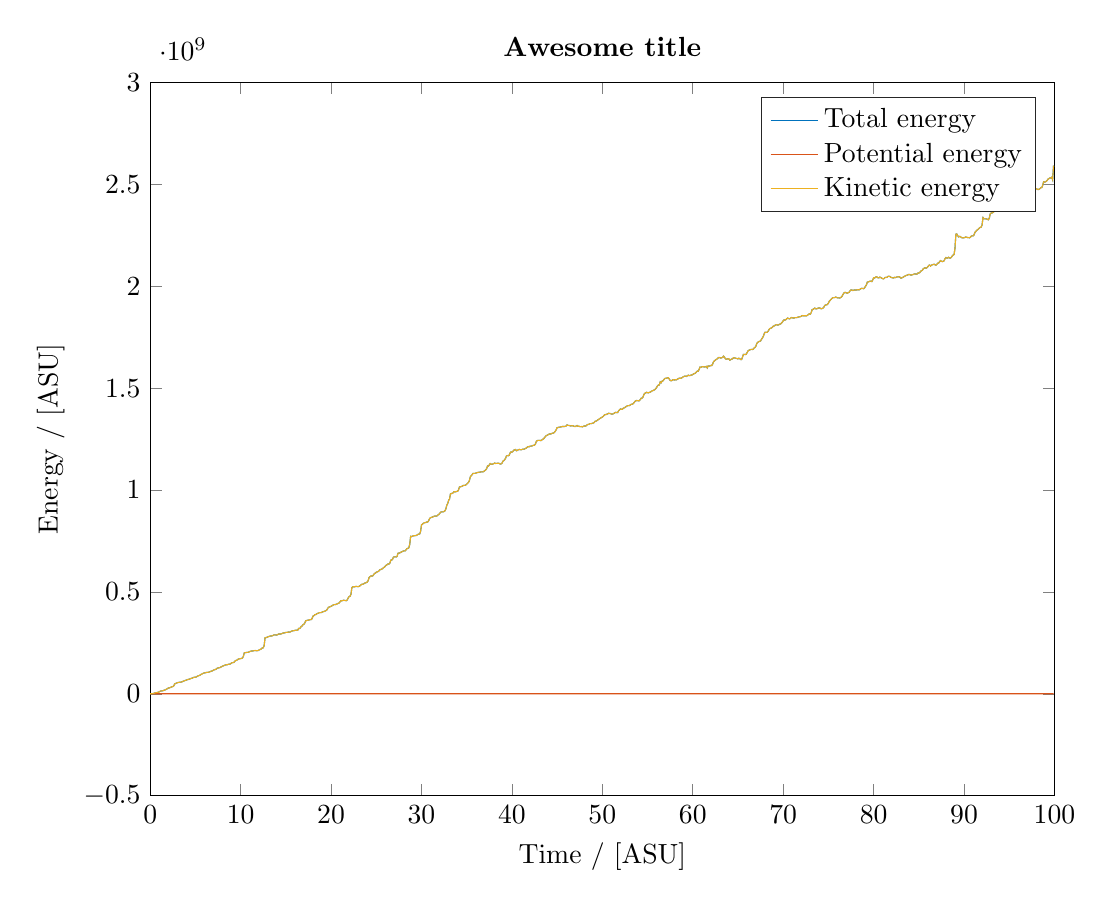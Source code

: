 % This file was created by matlab2tikz.
%
%The latest updates can be retrieved from
%  http://www.mathworks.com/matlabcentral/fileexchange/22022-matlab2tikz-matlab2tikz
%where you can also make suggestions and rate matlab2tikz.
%
\definecolor{mycolor1}{rgb}{0.0,0.447,0.741}%
\definecolor{mycolor2}{rgb}{0.85,0.325,0.098}%
\definecolor{mycolor3}{rgb}{0.929,0.694,0.125}%
%
\begin{tikzpicture}

\begin{axis}[%
width=4.521in,
height=3.566in,
at={(0.758in,0.481in)},
scale only axis,
xmin=0,
xmax=100,
xlabel={Time / [ASU]},
ymin=-500000000,
ymax=3000000000,
ylabel={Energy / [ASU]},
axis background/.style={fill=white},
title style={font=\bfseries},
title={Awesome title},
legend style={legend cell align=left,align=left,draw=white!15!black}
]
\addplot [color=mycolor1,solid]
  table[row sep=crcr]{%
0	-857.028\\
0.1	24095.595\\
0.2	368482.819\\
0.3	1345138.075\\
0.4	2290709.743\\
0.5	4028094.697\\
0.6	5098138.107\\
0.7	5828281.208\\
0.8	6567207.687\\
0.9	7858390.809\\
1	9842270.926\\
1.1	12588912.079\\
1.2	13906521.281\\
1.3	14363649.642\\
1.4	15127580.111\\
1.5	16948566.458\\
1.6	17909643.987\\
1.7	20367468.114\\
1.8	22869417.534\\
1.9	25193878.986\\
2	28342826.453\\
2.1	28839450.394\\
2.2	30331130.325\\
2.3	32527871.729\\
2.4	34634700.035\\
2.5	35313003.667\\
2.6	38613194.399\\
2.7	48638010.549\\
2.8	50151638.155\\
2.9	52594947.347\\
3	54230397.151\\
3.1	55551364.039\\
3.2	56353883.51\\
3.3	56770473.197\\
3.4	57220501.723\\
3.5	58584395.364\\
3.6	60569094.759\\
3.7	62692067.526\\
3.8	64324208.089\\
3.9	65762722.53\\
4	67438763.694\\
4.1	69552209.753\\
4.2	70430322.409\\
4.3	71847176.29\\
4.4	73325428.205\\
4.5	75173440.891\\
4.6	76403186.433\\
4.7	78042735.944\\
4.8	80436309.977\\
4.9	81020332.279\\
5	81313509.782\\
5.1	82973294.789\\
5.2	85802275.011\\
5.3	88124809.101\\
5.4	89401665.464\\
5.5	91378296.636\\
5.6	94524164.107\\
5.7	96460820.784\\
5.8	99448900.637\\
5.9	101522748.399\\
6	102529727.869\\
6.1	103489313.321\\
6.2	104609660.097\\
6.3	105365082.445\\
6.4	105532086.523\\
6.5	106508943.873\\
6.6	108344488.38\\
6.7	110121709.841\\
6.8	111763183.377\\
6.9	113233765.036\\
7	116169073.105\\
7.1	118104490.639\\
7.2	119355631.623\\
7.3	121436893.146\\
7.4	125414597.419\\
7.5	126664833.78\\
7.6	127860903.36\\
7.7	128494359.192\\
7.8	131509667.07\\
7.9	132868415.092\\
8	135953076.513\\
8.1	137422666.276\\
8.2	139361879.153\\
8.3	141303725.826\\
8.4	142346542.104\\
8.5	142517633.704\\
8.6	144270108.287\\
8.7	145170602.052\\
8.8	145451627.126\\
8.9	147643891.664\\
9	151447749.279\\
9.1	152875540.147\\
9.2	153359136.418\\
9.3	156236432.068\\
9.4	162088141.352\\
9.5	163921802.143\\
9.6	165654966.041\\
9.7	169058975.3\\
9.8	171540103.787\\
9.9	172046015.051\\
10	172736806.825\\
10.1	173685307.564\\
10.2	175732714.434\\
10.3	183295170.197\\
10.4	200797840.364\\
10.5	201756614.886\\
10.6	202525726.569\\
10.7	203422576.566\\
10.8	203624812.417\\
10.9	205182760.122\\
11	207087252.936\\
11.1	208871185.231\\
11.2	210006366.146\\
11.3	210255337.317\\
11.4	210892225.799\\
11.5	211806782.27\\
11.6	212371310.833\\
11.7	211843505.381\\
11.8	211416643.409\\
11.9	212026648.166\\
12	214093501.26\\
12.1	216844292.764\\
12.2	217815810.938\\
12.3	221439033.829\\
12.4	225262649.954\\
12.5	225909529.348\\
12.6	236861155.367\\
12.7	275089737.413\\
12.8	275934219.246\\
12.9	277004785.041\\
13	279092318.458\\
13.1	280791193.737\\
13.2	282402272.267\\
13.3	283471815.503\\
13.4	283847235.498\\
13.5	284676749.721\\
13.6	286699415.388\\
13.7	289321199.124\\
13.8	289394353.163\\
13.9	288548264.483\\
14	288333036.015\\
14.1	290495916.64\\
14.2	293607656.521\\
14.3	293674332.207\\
14.4	293411859.06\\
14.5	294030063.274\\
14.6	295972105.034\\
14.7	298374422.487\\
14.8	298514850.406\\
14.9	299809775.519\\
15	301295545.583\\
15.1	301679837.542\\
15.2	301860737.501\\
15.3	303144766.529\\
15.4	302825554.936\\
15.5	304036624.454\\
15.6	306718791.174\\
15.7	308355795.356\\
15.8	309576938.341\\
15.9	310345230.232\\
16	311016053.138\\
16.1	312132047.851\\
16.2	312627741.037\\
16.3	311755558.013\\
16.4	320523105.808\\
16.5	320510118.379\\
16.6	323311961.732\\
16.7	330599491.707\\
16.8	332636466.876\\
16.9	339348531.985\\
17	341513488.847\\
17.1	348059683.421\\
17.2	358403752.442\\
17.3	359870723.212\\
17.4	360714889.107\\
17.5	361480827.997\\
17.6	363364939.707\\
17.7	363760352.832\\
17.8	364060902.658\\
17.9	369031431.985\\
18	381228445.351\\
18.1	383351806.615\\
18.2	388212224.37\\
18.3	388988339.403\\
18.4	391771464.538\\
18.5	394362065.189\\
18.6	395646513.83\\
18.7	397945075.072\\
18.8	398553259.531\\
18.9	398321093.928\\
19	400935192.12\\
19.1	402946871.205\\
19.2	403766205.132\\
19.3	405453707.441\\
19.4	407301724.885\\
19.5	409720817.222\\
19.6	416568717.528\\
19.7	424105779.743\\
19.8	425676240.953\\
19.9	427654736.783\\
20	429356679.885\\
20.1	431715546.836\\
20.2	434805900.016\\
20.3	437406645.877\\
20.4	437919276.065\\
20.5	438375024.856\\
20.6	438841242.669\\
20.7	442556269.413\\
20.8	443977557.285\\
20.9	446017862.133\\
21	451845473.276\\
21.1	456739353.056\\
21.2	456658388.808\\
21.3	457840365.366\\
21.4	459058450.613\\
21.5	458423564.033\\
21.6	457393070.585\\
21.7	456942850.722\\
21.8	461463687.018\\
21.9	471061340.737\\
22	477202160.446\\
22.1	478705123.467\\
22.2	488435615.822\\
22.3	521134981.07\\
22.4	525049019.831\\
22.5	525474981.692\\
22.6	525181723.696\\
22.7	526417843.803\\
22.8	527317635.269\\
22.9	525803314.78\\
23	525764500.871\\
23.1	527336477.766\\
23.2	529916180.01\\
23.3	534508518.127\\
23.4	537383594.865\\
23.5	537774918.834\\
23.6	539073024.556\\
23.7	542718243.465\\
23.8	544188970.767\\
23.9	545942054.753\\
24	548359291.418\\
24.1	554984302.575\\
24.2	570380538.207\\
24.3	574466807.614\\
24.4	577988845.924\\
24.5	578011702.542\\
24.6	578411579.288\\
24.7	584428220.55\\
24.8	590404924.963\\
24.9	592073848.182\\
25	596574298.535\\
25.1	598317854.493\\
25.2	599923718.977\\
25.3	602991148.201\\
25.4	609029281.949\\
25.5	610031740.62\\
25.6	611783496.941\\
25.7	614356030.794\\
25.8	619762472.5\\
25.9	621313001.138\\
26	626824961.062\\
26.1	631028428.175\\
26.2	632975536.466\\
26.3	637317503.427\\
26.4	636857881.196\\
26.5	640885312.772\\
26.6	655547155.768\\
26.7	656108625.583\\
26.8	660550256.619\\
26.9	670945302.995\\
27	672082068.747\\
27.1	672337396.229\\
27.2	671588972.339\\
27.3	674636400.814\\
27.4	689615127.006\\
27.5	690628514.671\\
27.6	691288078.005\\
27.7	694490135.219\\
27.8	696457350.584\\
27.9	698949610.325\\
28	701081983.089\\
28.1	701110476.721\\
28.2	701327930.533\\
28.3	706913668.055\\
28.4	712393100.571\\
28.5	713844809.682\\
28.6	716711771.837\\
28.7	733503045.282\\
28.8	772833419.303\\
28.9	771801807.24\\
29	773249530.551\\
29.1	775772936.994\\
29.2	775875972.067\\
29.3	776131906.682\\
29.4	776892489.825\\
29.5	778718693.825\\
29.6	782384381.419\\
29.7	783736132.082\\
29.8	784526552.968\\
29.9	797055720.987\\
30	828863502.765\\
30.1	832206763.158\\
30.2	836010140.576\\
30.3	839251587.773\\
30.4	840305339.174\\
30.5	840682339.223\\
30.6	843107040.335\\
30.7	843385574.657\\
30.8	850170535.981\\
30.9	860510453.428\\
31	864409603.942\\
31.1	865876117.845\\
31.2	867386709.615\\
31.3	869203327.748\\
31.4	871660151.973\\
31.5	872530483.714\\
31.6	871793126.049\\
31.7	872529825.107\\
31.8	877423351.038\\
31.9	879501291.497\\
32	884453700.066\\
32.1	890333747.434\\
32.2	892744598.295\\
32.3	892568006.156\\
32.4	892965184.527\\
32.5	895343971.865\\
32.6	897992503.328\\
32.7	908114588.179\\
32.8	925772853.223\\
32.9	933854707.696\\
33	949296104.036\\
33.1	955990115.292\\
33.2	980614635.996\\
33.3	982956699.6\\
33.4	983319565.263\\
33.5	986299351.815\\
33.6	992092337.619\\
33.7	991302294.249\\
33.8	991762740.753\\
33.9	993054676.699\\
34	993696786.411\\
34.1	1001540458.556\\
34.2	1015023931.49\\
34.3	1015780728.151\\
34.4	1016751732.99\\
34.5	1019171647.459\\
34.6	1022140667.518\\
34.7	1022564790.136\\
34.8	1023121233.616\\
34.9	1024806163.233\\
35	1028785406.086\\
35.1	1032874669.395\\
35.2	1037902989.375\\
35.3	1046999064.637\\
35.4	1064123329.807\\
35.5	1071087316.509\\
35.6	1075257695.3\\
35.7	1081634225.856\\
35.8	1081537325.437\\
35.9	1081490625.206\\
36	1082733629.266\\
36.1	1085170346.965\\
36.2	1085906372.681\\
36.3	1086549615.861\\
36.4	1088138541.447\\
36.5	1088233421.299\\
36.6	1088943423.403\\
36.7	1089245190.323\\
36.8	1089039622.914\\
36.9	1091880696.737\\
37	1095410000.53\\
37.1	1098402579.748\\
37.2	1104354511.817\\
37.3	1117948195.279\\
37.4	1116979530.316\\
37.5	1123491614.956\\
37.6	1129826667.457\\
37.7	1127242691.253\\
37.8	1126277576.082\\
37.9	1127917017.317\\
38	1129778620.183\\
38.1	1132234809.523\\
38.2	1130428043.907\\
38.3	1130496227.382\\
38.4	1131174434.012\\
38.5	1131264677.596\\
38.6	1130486941.495\\
38.7	1127698748.632\\
38.8	1128346731.946\\
38.9	1131207661.584\\
39	1141213078.985\\
39.1	1144948798.707\\
39.2	1148742653.11\\
39.3	1156374927.769\\
39.4	1167012101.976\\
39.5	1169185376.652\\
39.6	1168393917.066\\
39.7	1171038776.861\\
39.8	1181978944.466\\
39.9	1186827991.039\\
40	1185727429.707\\
40.1	1189182735.007\\
40.2	1195278690.298\\
40.3	1196886524.425\\
40.4	1198648024.67\\
40.5	1192796864.775\\
40.6	1194533946.922\\
40.7	1197305763.411\\
40.8	1199186418.477\\
40.9	1198366068.734\\
41	1197631024.409\\
41.1	1198619882.67\\
41.2	1200638965.491\\
41.3	1200729070.059\\
41.4	1201487189.67\\
41.5	1203977473.947\\
41.6	1206406568.102\\
41.7	1210202362.248\\
41.8	1213299184.67\\
41.9	1212344590.212\\
42	1215113236.231\\
42.1	1215191825.408\\
42.2	1216120725.395\\
42.3	1218305612.372\\
42.4	1219545917.352\\
42.5	1219974041.12\\
42.6	1225819202.712\\
42.7	1238988956.551\\
42.8	1241912797.819\\
42.9	1244002905.19\\
43	1243897355.9\\
43.1	1243362306.228\\
43.2	1242351055.361\\
43.3	1244611985.344\\
43.4	1248910405.671\\
43.5	1251826949.749\\
43.6	1256472603.502\\
43.7	1262531021.57\\
43.8	1266729073.678\\
43.9	1269107209.485\\
44	1271268898.143\\
44.1	1274033405.375\\
44.2	1275725984.4\\
44.3	1274935965.373\\
44.4	1277750788.75\\
44.5	1279049902.824\\
44.6	1279731645.903\\
44.7	1282409681.661\\
44.8	1288971626.207\\
44.9	1296112957.633\\
45	1306311802.264\\
45.1	1306897043.952\\
45.2	1308305152.58\\
45.3	1308825768.588\\
45.4	1309664897.378\\
45.5	1310650990.221\\
45.6	1312144672.609\\
45.7	1311907227.352\\
45.8	1311878248.857\\
45.9	1312294749.738\\
46	1314506323.615\\
46.1	1319556658.128\\
46.2	1316967424.727\\
46.3	1316987108.897\\
46.4	1315940881.725\\
46.5	1314444362.637\\
46.6	1315499997.726\\
46.7	1315409004.103\\
46.8	1314508259.622\\
46.9	1312090102.592\\
47	1311962730.633\\
47.1	1313805624.704\\
47.2	1316683052.76\\
47.3	1312551715.471\\
47.4	1313508016.364\\
47.5	1311186891.996\\
47.6	1311092266.006\\
47.7	1311549870.543\\
47.8	1310248024.024\\
47.9	1312142260.973\\
48	1314713527.705\\
48.1	1313999488.572\\
48.2	1314652622.692\\
48.3	1319787940.61\\
48.4	1321506241.164\\
48.5	1322547862.301\\
48.6	1325398673.28\\
48.7	1325871192.129\\
48.8	1326012716.147\\
48.9	1327923115.218\\
49	1328454457.0\\
49.1	1331951614.497\\
49.2	1337515103.172\\
49.3	1337928896.512\\
49.4	1340476160.597\\
49.5	1344285019.811\\
49.6	1346677004.036\\
49.7	1350677681.963\\
49.8	1352534760.33\\
49.9	1355737396.091\\
50	1358506912.345\\
50.1	1361089515.523\\
50.2	1367286016.499\\
50.3	1370310724.529\\
50.4	1370444119.921\\
50.5	1372131811.698\\
50.6	1374299860.658\\
50.7	1376566877.053\\
50.8	1376057202.834\\
50.9	1374983351.699\\
51	1372916186.044\\
51.1	1372282905.252\\
51.2	1373979585.259\\
51.3	1376785609.113\\
51.4	1380074831.484\\
51.5	1381372875.117\\
51.6	1379776062.255\\
51.7	1380415047.614\\
51.8	1388955414.598\\
51.9	1393510674.645\\
52	1397852387.504\\
52.1	1396184032.184\\
52.2	1396140507.8\\
52.3	1400861719.196\\
52.4	1402922048.397\\
52.5	1405428127.391\\
52.6	1408371775.73\\
52.7	1411840610.07\\
52.8	1413871343.929\\
52.9	1414359854.588\\
53	1414450117.193\\
53.1	1417937604.493\\
53.2	1420662194.954\\
53.3	1421263226.093\\
53.4	1423513029.73\\
53.5	1428353715.775\\
53.6	1434627586.598\\
53.7	1437403939.163\\
53.8	1439344967.044\\
53.9	1438601600.297\\
54	1437946555.964\\
54.1	1438516371.943\\
54.2	1444208033.509\\
54.3	1450451803.773\\
54.4	1450900280.39\\
54.5	1456747364.081\\
54.6	1469253633.69\\
54.7	1475079729.293\\
54.8	1476689827.754\\
54.9	1479544382.539\\
55	1477743310.402\\
55.1	1476858897.763\\
55.2	1478991578.251\\
55.3	1480889509.731\\
55.4	1483293000.186\\
55.5	1486630151.566\\
55.6	1487906523.537\\
55.7	1490092851.88\\
55.8	1492800231.528\\
55.9	1496897967.457\\
56	1503447022.234\\
56.1	1510886324.596\\
56.2	1515183534.635\\
56.3	1515684323.208\\
56.4	1530421868.579\\
56.5	1526182007.037\\
56.6	1534658709.821\\
56.7	1535475889.843\\
56.8	1541542492.706\\
56.9	1547079000.121\\
57	1548295552.814\\
57.1	1548977612.258\\
57.2	1550517853.367\\
57.3	1551567178.012\\
57.4	1544415794.295\\
57.5	1537995008.048\\
57.6	1536248653.315\\
57.7	1537554615.663\\
57.8	1541162988.599\\
57.9	1541257172.74\\
58	1539860591.511\\
58.1	1541696881.35\\
58.2	1540714835.739\\
58.3	1543763790.976\\
58.4	1546414356.438\\
58.5	1548996991.944\\
58.6	1548506763.794\\
58.7	1548671008.634\\
58.8	1551001122.29\\
58.9	1554247429.92\\
59	1556755475.21\\
59.1	1558813759.891\\
59.2	1558719716.039\\
59.3	1557569666.042\\
59.4	1560291380.299\\
59.5	1563815177.649\\
59.6	1561257314.39\\
59.7	1561727147.668\\
59.8	1564100843.95\\
59.9	1564587019.896\\
60	1567084133.058\\
60.1	1570006783.239\\
60.2	1571853985.086\\
60.3	1574024327.636\\
60.4	1579612594.936\\
60.5	1584022132.428\\
60.6	1583149544.986\\
60.7	1591504915.774\\
60.8	1603202057.767\\
60.9	1602037555.389\\
61	1604509829.757\\
61.1	1605798508.587\\
61.2	1604865004.826\\
61.3	1604001667.82\\
61.4	1604406063.514\\
61.5	1606526755.625\\
61.6	1599173580.005\\
61.7	1608972379.319\\
61.8	1607949752.988\\
61.9	1609001590.242\\
62	1611049024.036\\
62.1	1610769991.553\\
62.2	1618388204.72\\
62.3	1630058140.546\\
62.4	1634027790.858\\
62.5	1637746198.175\\
62.6	1640729532.575\\
62.7	1643588402.127\\
62.8	1648205186.158\\
62.9	1650716427.216\\
63	1649484764.395\\
63.1	1647460595.677\\
63.2	1649475669.412\\
63.3	1650836844.263\\
63.4	1656676435.571\\
63.5	1652085303.965\\
63.6	1645068372.341\\
63.7	1641750946.112\\
63.8	1642898536.647\\
63.9	1644777481.439\\
64	1643831061.139\\
64.1	1637509100.336\\
64.2	1639954745.742\\
64.3	1642545817.316\\
64.4	1643777305.618\\
64.5	1649052047.807\\
64.6	1648758501.887\\
64.7	1647202533.014\\
64.8	1646086494.228\\
64.9	1645301065.132\\
65	1643518394.724\\
65.1	1646983044.408\\
65.2	1644522953.713\\
65.3	1640736757.793\\
65.4	1640789416.216\\
65.5	1651678603.773\\
65.6	1665133849.23\\
65.7	1665875072.951\\
65.8	1664834175.612\\
65.9	1666196728.804\\
66	1673395631.671\\
66.1	1682481219.965\\
66.2	1685683257.373\\
66.3	1687475995.58\\
66.4	1689294625.55\\
66.5	1690480936.173\\
66.6	1689785241.872\\
66.7	1692005246.361\\
66.8	1697801921.43\\
66.9	1700409752.307\\
67	1707822413.372\\
67.1	1720961738.81\\
67.2	1725543641.783\\
67.3	1728367246.453\\
67.4	1729825154.592\\
67.5	1731921791.852\\
67.6	1739397315.49\\
67.7	1746004680.234\\
67.8	1753909409.657\\
67.9	1767317968.116\\
68	1774404754.525\\
68.1	1773425377.341\\
68.2	1774115264.611\\
68.3	1777219017.164\\
68.4	1784591530.605\\
68.5	1792052895.188\\
68.6	1793513549.815\\
68.7	1795373826.108\\
68.8	1798869428.24\\
68.9	1804217881.691\\
69	1805114086.604\\
69.1	1808517665.389\\
69.2	1810823114.066\\
69.3	1810891588.445\\
69.4	1809285962.362\\
69.5	1810562232.576\\
69.6	1814092611.524\\
69.7	1814147450.402\\
69.8	1818905920.875\\
69.9	1823922463.693\\
70	1830286157.584\\
70.1	1834876575.175\\
70.2	1833906903.797\\
70.3	1836045605.989\\
70.4	1840951420.495\\
70.5	1843905307.517\\
70.6	1841454580.611\\
70.7	1840562427.695\\
70.8	1841658293.469\\
70.9	1846466521.814\\
71	1845780592.59\\
71.1	1844106467.879\\
71.2	1844117895.758\\
71.3	1846042458.624\\
71.4	1846226978.129\\
71.5	1845858767.619\\
71.6	1848015224.112\\
71.7	1848937448.165\\
71.8	1850183424.56\\
71.9	1850945907.365\\
72	1852761174.543\\
72.1	1856033024.178\\
72.2	1854944088.728\\
72.3	1855192689.445\\
72.4	1855415407.363\\
72.5	1855520608.563\\
72.6	1855334487.586\\
72.7	1857856031.45\\
72.8	1861959653.053\\
72.9	1865181942.258\\
73	1863292849.768\\
73.1	1870472196.91\\
73.2	1885442582.007\\
73.3	1886427694.461\\
73.4	1889659075.037\\
73.5	1892850018.176\\
73.6	1888945659.423\\
73.7	1888740997.505\\
73.8	1891715634.396\\
73.9	1893194068.704\\
74	1893856538.809\\
74.1	1892293977.856\\
74.2	1889609832.964\\
74.3	1890922919.373\\
74.4	1892544500.957\\
74.5	1897331996.743\\
74.6	1906119244.277\\
74.7	1908247083.604\\
74.8	1908458736.614\\
74.9	1910545419.317\\
75	1917496251.013\\
75.1	1926696380.918\\
75.2	1930920933.659\\
75.3	1936547014.084\\
75.4	1940007644.065\\
75.5	1944059548.868\\
75.6	1943986203.365\\
75.7	1944134788.243\\
75.8	1946803298.557\\
75.9	1945479553.044\\
76	1942811686.97\\
76.1	1943213454.202\\
76.2	1942576773.581\\
76.3	1942816517.638\\
76.4	1945954979.858\\
76.5	1950048285.524\\
76.6	1958580937.251\\
76.7	1966087290.755\\
76.8	1969489753.82\\
76.9	1969848494.705\\
77	1966988521.867\\
77.1	1965679292.747\\
77.2	1968865294.907\\
77.3	1970871744.975\\
77.4	1977831886.065\\
77.5	1982025659.366\\
77.6	1981616171.353\\
77.7	1979169189.579\\
77.8	1980806881.22\\
77.9	1981896094.471\\
78	1981150322.419\\
78.1	1981800765.755\\
78.2	1982735524.444\\
78.3	1982754407.245\\
78.4	1982470816.974\\
78.5	1985451673.724\\
78.6	1988495947.704\\
78.7	1989918424.767\\
78.8	1989188477.797\\
78.9	1987948173.67\\
79	1992454027.447\\
79.1	1999294664.927\\
79.2	2006035052.9\\
79.3	2020081690.96\\
79.4	2021551875.76\\
79.5	2022935809.587\\
79.6	2024699096.51\\
79.7	2025001472.889\\
79.8	2023076182.158\\
79.9	2030568785.891\\
80	2041752520.866\\
80.1	2040351509.525\\
80.2	2042983086.797\\
80.3	2046898440.923\\
80.4	2044500054.91\\
80.5	2041141109.99\\
80.6	2041698806.031\\
80.7	2044850644.206\\
80.8	2042698908.355\\
80.9	2039896243.528\\
81	2037658153.651\\
81.1	2036465289.091\\
81.2	2039541252.302\\
81.3	2043696710.019\\
81.4	2043276699.161\\
81.5	2044725575.592\\
81.6	2048606675.255\\
81.7	2049071006.379\\
81.8	2048137872.976\\
81.9	2043923412.144\\
82	2042831194.955\\
82.1	2041065895.39\\
82.2	2040774504.834\\
82.3	2043756921.895\\
82.4	2042570979.568\\
82.5	2043948713.906\\
82.6	2045755375.865\\
82.7	2045923198.093\\
82.8	2047161665.977\\
82.9	2045211874.012\\
83	2040081213.55\\
83.1	2040636768.014\\
83.2	2043099401.639\\
83.3	2045478915.503\\
83.4	2048461416.186\\
83.5	2050879071.448\\
83.6	2052658484.967\\
83.7	2054476910.306\\
83.8	2056008560.416\\
83.9	2058044639.008\\
84	2057283279.719\\
84.1	2055288367.911\\
84.2	2055251597.293\\
84.3	2056893600.173\\
84.4	2058031736.443\\
84.5	2060305776.977\\
84.6	2060992945.785\\
84.7	2059191712.755\\
84.8	2060091308.785\\
84.9	2064847179.993\\
85	2065164733.166\\
85.1	2066931059.156\\
85.2	2073450170.022\\
85.3	2075757910.971\\
85.4	2078991518.614\\
85.5	2086538643.302\\
85.6	2088810276.132\\
85.7	2090695152.259\\
85.8	2088377410.665\\
85.9	2090870684.126\\
86	2096158853.907\\
86.1	2102326796.935\\
86.2	2104127203.635\\
86.3	2099208391.084\\
86.4	2103703327.422\\
86.5	2105398137.67\\
86.6	2107216620.353\\
86.7	2108018305.873\\
86.8	2104903671.565\\
86.9	2103605989.735\\
87	2108213898.103\\
87.1	2113475070.155\\
87.2	2114108843.513\\
87.3	2120425823.767\\
87.4	2126059141.579\\
87.5	2122526207.987\\
87.6	2121213543.053\\
87.7	2122162819.522\\
87.8	2124868208.046\\
87.9	2135504152.225\\
88	2140714743.45\\
88.1	2138161348.978\\
88.2	2138860851.784\\
88.3	2142290040.792\\
88.4	2138548140.589\\
88.5	2137930170.484\\
88.6	2142263610.795\\
88.7	2148706922.203\\
88.8	2153717290.46\\
88.9	2155688957.396\\
89	2186426103.306\\
89.1	2255848590.838\\
89.2	2256569837.861\\
89.3	2248656774.0\\
89.4	2242207301.444\\
89.5	2244830384.944\\
89.6	2243653057.927\\
89.7	2239417211.356\\
89.8	2237876498.028\\
89.9	2237668600.433\\
90	2238172071.827\\
90.1	2239568659.522\\
90.2	2241671616.471\\
90.3	2239866302.754\\
90.4	2239084892.589\\
90.5	2238944186.267\\
90.6	2237865891.605\\
90.7	2240624645.012\\
90.8	2245822016.035\\
90.9	2247445402.894\\
91	2247046090.174\\
91.1	2251381843.531\\
91.2	2264213109.655\\
91.3	2268958912.215\\
91.4	2274240909.022\\
91.5	2277585308.441\\
91.6	2281812282.319\\
91.7	2286357363.484\\
91.8	2288588337.729\\
91.9	2290228116.896\\
92	2301631154.601\\
92.1	2337272629.925\\
92.2	2332599650.79\\
92.3	2330639672.538\\
92.4	2330546795.692\\
92.5	2330820718.557\\
92.6	2327525609.925\\
92.7	2326339155.258\\
92.8	2334933482.715\\
92.9	2355444458.873\\
93	2359491849.224\\
93.1	2359366681.967\\
93.2	2362181059.086\\
93.3	2365303004.539\\
93.4	2372819520.613\\
93.5	2379927810.388\\
93.6	2381780271.999\\
93.7	2385715110.969\\
93.8	2390900603.804\\
93.9	2392892988.247\\
94	2389090656.804\\
94.1	2387275756.675\\
94.2	2385726900.281\\
94.3	2382616713.441\\
94.4	2379724076.268\\
94.5	2380589573.029\\
94.6	2384809351.415\\
94.7	2386513804.824\\
94.8	2387316574.898\\
94.9	2392097186.476\\
95	2394342158.004\\
95.1	2395661921.657\\
95.2	2396195773.325\\
95.3	2396488469.6\\
95.4	2396079182.019\\
95.5	2398295100.644\\
95.6	2403261442.12\\
95.7	2406278970.045\\
95.8	2410223745.266\\
95.9	2413997949.846\\
96	2417192988.039\\
96.1	2420331432.973\\
96.2	2429484546.417\\
96.3	2438413698.65\\
96.4	2439547707.686\\
96.5	2438692207.448\\
96.6	2439318171.156\\
96.7	2442481475.118\\
96.8	2443917127.729\\
96.9	2447237096.305\\
97	2450379055.586\\
97.1	2455752880.705\\
97.2	2463421725.768\\
97.3	2468716584.043\\
97.4	2473394218.351\\
97.5	2475644416.186\\
97.6	2475421301.092\\
97.7	2479615930.929\\
97.8	2480707742.534\\
97.9	2479824636.866\\
98	2479124407.412\\
98.1	2476014830.673\\
98.2	2474358998.329\\
98.3	2476628489.673\\
98.4	2479423235.132\\
98.5	2483319638.309\\
98.6	2484557073.146\\
98.7	2494763505.791\\
98.8	2512202235.991\\
98.9	2511083925.266\\
99	2512385001.145\\
99.1	2515175978.707\\
99.2	2519896516.648\\
99.3	2526145894.866\\
99.4	2528827832.158\\
99.5	2531273789.312\\
99.6	2531410654.32\\
99.7	2535016865.289\\
99.8	2522580921.215\\
99.9	2592106061.866\\
};
\addlegendentry{Total energy};

\addplot [color=mycolor2,solid]
  table[row sep=crcr]{%
0	-857.028\\
0.1	-133.282\\
0.2	2576.556\\
0.3	2281.393\\
0.4	2752.748\\
0.5	2594.49\\
0.6	1989.902\\
0.7	1856.276\\
0.8	2670.369\\
0.9	2521.195\\
1	2711.327\\
1.1	2702.389\\
1.2	2222.409\\
1.3	1895.648\\
1.4	2760.403\\
1.5	1977.659\\
1.6	2936.103\\
1.7	2636.902\\
1.8	2542.543\\
1.9	2568.454\\
2	2642.501\\
2.1	2101.541\\
2.2	2482.14\\
2.3	2690.332\\
2.4	1887.114\\
2.5	2160.667\\
2.6	3435.67\\
2.7	2517.383\\
2.8	2840.878\\
2.9	2508.415\\
3	2549.292\\
3.1	1954.463\\
3.2	1976.207\\
3.3	2058.327\\
3.4	2419.343\\
3.5	2583.782\\
3.6	2497.281\\
3.7	2727.568\\
3.8	2018.007\\
3.9	2338.714\\
4	2590.197\\
4.1	2669.299\\
4.2	2603.273\\
4.3	2228.711\\
4.4	2925.047\\
4.5	2226.802\\
4.6	2720.529\\
4.7	2734.031\\
4.8	2344.014\\
4.9	2498.616\\
5	2319.028\\
5.1	2757.753\\
5.2	2436.302\\
5.3	2440.45\\
5.4	2153.143\\
5.5	2449.431\\
5.6	2750.014\\
5.7	3178.024\\
5.8	2619.542\\
5.9	2409.164\\
6	2168.5\\
6.1	2218.77\\
6.2	2344.902\\
6.3	1823.183\\
6.4	2506.574\\
6.5	2334.566\\
6.6	2802.244\\
6.7	2597.145\\
6.8	2055.29\\
6.9	2583.32\\
7	2877.056\\
7.1	2302.13\\
7.2	2337.671\\
7.3	2812.739\\
7.4	2670.388\\
7.5	2575.486\\
7.6	2385.416\\
7.7	2773.729\\
7.8	1827.87\\
7.9	3008.709\\
8	2348.938\\
8.1	2104.52\\
8.2	2508.097\\
8.3	2638.227\\
8.4	2333.785\\
8.5	2618.132\\
8.6	2150.948\\
8.7	2612.565\\
8.8	2398.857\\
8.9	2567.571\\
9	2633.161\\
9.1	2641.103\\
9.2	2636.808\\
9.3	3004.046\\
9.4	2585.688\\
9.5	2474.264\\
9.6	2527.927\\
9.7	2216.919\\
9.8	2293.832\\
9.9	2469.389\\
10	2224.589\\
10.1	2931.483\\
10.2	2617.343\\
10.3	2959.496\\
10.4	2759.518\\
10.5	2514.784\\
10.6	2706.628\\
10.7	2249.164\\
10.8	2573.354\\
10.9	2226.909\\
11	2287.587\\
11.1	2395.121\\
11.2	2039.359\\
11.3	1970.876\\
11.4	2262.551\\
11.5	1723.103\\
11.6	2240.188\\
11.7	2446.054\\
11.8	1934.57\\
11.9	2481.168\\
12	2614.729\\
12.1	2648.099\\
12.2	1999.669\\
12.3	2629.07\\
12.4	2487.482\\
12.5	2107.964\\
12.6	3975.043\\
12.7	2371.991\\
12.8	2297.235\\
12.9	2865.072\\
13	2540.367\\
13.1	2292.158\\
13.2	1926.424\\
13.3	2061.392\\
13.4	3025.674\\
13.5	2762.316\\
13.6	3001.367\\
13.7	2578.301\\
13.8	2296.453\\
13.9	2657.211\\
14	2617.494\\
14.1	2738.155\\
14.2	2041.162\\
14.3	2584.723\\
14.4	3036.102\\
14.5	2533.733\\
14.6	2603.144\\
14.7	2620.356\\
14.8	2614.934\\
14.9	2163.535\\
15	2542.981\\
15.1	2327.771\\
15.2	2778.917\\
15.3	1919.508\\
15.4	2422.406\\
15.5	2734.802\\
15.6	2609.235\\
15.7	2299.46\\
15.8	2579.967\\
15.9	2056.653\\
16	1995.602\\
16.1	2359.503\\
16.2	2024.222\\
16.3	3366.233\\
16.4	2049.695\\
16.5	2549.365\\
16.6	3193.921\\
16.7	2709.584\\
16.8	3113.711\\
16.9	2450.986\\
17	2758.373\\
17.1	3199.809\\
17.2	2328.795\\
17.3	2211.887\\
17.4	2424.046\\
17.5	2641.639\\
17.6	2420.99\\
17.7	2622.95\\
17.8	2370.786\\
17.9	2708.507\\
18	2457.821\\
18.1	3210.177\\
18.2	2076.525\\
18.3	2192.109\\
18.4	2407.781\\
18.5	2294.065\\
18.6	2266.412\\
18.7	2026.648\\
18.8	2835.663\\
18.9	2624.007\\
19	2551.633\\
19.1	3050.419\\
19.2	2393.86\\
19.3	2655.146\\
19.4	2300.852\\
19.5	2314.111\\
19.6	3012.876\\
19.7	2285.456\\
19.8	2460.872\\
19.9	2307.875\\
20	2944.287\\
20.1	2576.067\\
20.2	2807.78\\
20.3	2473.284\\
20.4	2052.199\\
20.5	2537.095\\
20.6	3453.863\\
20.7	2461.376\\
20.8	2167.325\\
20.9	2554.427\\
21	2610.593\\
21.1	2131.218\\
21.2	2325.293\\
21.3	2434.22\\
21.4	2548.448\\
21.5	1881.914\\
21.6	2209.974\\
21.7	2854.334\\
21.8	2753.066\\
21.9	3331.822\\
22	2530.408\\
22.1	2443.741\\
22.2	3843.753\\
22.3	3218.534\\
22.4	2630.076\\
22.5	2178.936\\
22.6	2152.663\\
22.7	2381.949\\
22.8	2283.03\\
22.9	2096.961\\
23	2250.125\\
23.1	2641.904\\
23.2	3058.63\\
23.3	2238.146\\
23.4	2261.982\\
23.5	2913.758\\
23.6	2644.557\\
23.7	2577.443\\
23.8	2670.691\\
23.9	2890.576\\
24	1699.935\\
24.1	3758.519\\
24.2	2196.597\\
24.3	2868.49\\
24.4	2366.398\\
24.5	1896.728\\
24.6	2539.721\\
24.7	3179.797\\
24.8	2009.211\\
24.9	3098.89\\
25	2650.108\\
25.1	2098.622\\
25.2	2579.512\\
25.3	2807.943\\
25.4	2168.913\\
25.5	2169.27\\
25.6	2980.549\\
25.7	2787.569\\
25.8	1780.51\\
25.9	3281.576\\
26	2539.769\\
26.1	2000.916\\
26.2	3101.941\\
26.3	2367.313\\
26.4	2309.358\\
26.5	3582.597\\
26.6	2507.676\\
26.7	2826.926\\
26.8	3398.602\\
26.9	2220.788\\
27	2213.838\\
27.1	2413.235\\
27.2	2362.872\\
27.3	3315.776\\
27.4	2979.124\\
27.5	2525.589\\
27.6	3160.618\\
27.7	2396.056\\
27.8	2614.792\\
27.9	2531.967\\
28	1854.899\\
28.1	2166.778\\
28.2	2079.888\\
28.3	2781.175\\
28.4	2543.175\\
28.5	3097.656\\
28.6	2195.711\\
28.7	3668.038\\
28.8	2645.074\\
28.9	2330.588\\
29	2661.853\\
29.1	2280.753\\
29.2	2595.526\\
29.3	2300.824\\
29.4	2081.247\\
29.5	2562.25\\
29.6	2050.17\\
29.7	2491.079\\
29.8	1786.572\\
29.9	3202.259\\
30	2331.104\\
30.1	2528.889\\
30.2	2637.954\\
30.3	2328.289\\
30.4	1832.739\\
30.5	2313.631\\
30.6	2107.278\\
30.7	2733.028\\
30.8	2861.858\\
30.9	2277.452\\
31	2510.331\\
31.1	1996.327\\
31.2	2331.374\\
31.3	2464.748\\
31.4	2507.802\\
31.5	2266.937\\
31.6	3334.362\\
31.7	3038.619\\
31.8	2645.327\\
31.9	2535.327\\
32	2908.992\\
32.1	2462.189\\
32.2	2460.43\\
32.3	1980.861\\
32.4	2441.912\\
32.5	2181.227\\
32.6	2921.725\\
32.7	3242.754\\
32.8	1994.838\\
32.9	3262.156\\
33	2739.347\\
33.1	3629.539\\
33.2	2174.473\\
33.3	2341.154\\
33.4	2666.894\\
33.5	2715.68\\
33.6	2512.921\\
33.7	2900.626\\
33.8	2259.326\\
33.9	2327.611\\
34	2283.156\\
34.1	2789.572\\
34.2	2662.189\\
34.3	2637.677\\
34.4	2449.067\\
34.5	2055.081\\
34.6	2087.814\\
34.7	3030.105\\
34.8	2966.086\\
34.9	2886.897\\
35	2456.121\\
35.1	2094.316\\
35.2	3143.902\\
35.3	3166.593\\
35.4	2751.324\\
35.5	2277.958\\
35.6	2700.738\\
35.7	2009.965\\
35.8	2623.866\\
35.9	2355.141\\
36	2104.069\\
36.1	2817.47\\
36.2	2211.388\\
36.3	2519.795\\
36.4	2522.038\\
36.5	2138.596\\
36.6	2348.626\\
36.7	2200.505\\
36.8	2630.558\\
36.9	1973.461\\
37	2678.209\\
37.1	2467.975\\
37.2	2768.677\\
37.3	2415.257\\
37.4	2780.416\\
37.5	3243.982\\
37.6	2437.026\\
37.7	2387.044\\
37.8	2810.875\\
37.9	2020.057\\
38	2578.655\\
38.1	2125.575\\
38.2	2495.228\\
38.3	2413.901\\
38.4	2607.47\\
38.5	2287.541\\
38.6	1975.506\\
38.7	2680.234\\
38.8	2263.099\\
38.9	2655.075\\
39	2279.646\\
39.1	2789.247\\
39.2	3421.242\\
39.3	3074.35\\
39.4	2430.182\\
39.5	2592.656\\
39.6	2429.713\\
39.7	2895.842\\
39.8	2737.242\\
39.9	1589.237\\
40	2482.548\\
40.1	2895.226\\
40.2	2464.095\\
40.3	2201.707\\
40.4	2150.971\\
40.5	3537.758\\
40.6	2815.682\\
40.7	2103.507\\
40.8	2400.521\\
40.9	2465.641\\
41	2416.42\\
41.1	2344.789\\
41.2	2382.79\\
41.3	2215.788\\
41.4	2765.918\\
41.5	2688.863\\
41.6	2413.697\\
41.7	2355.78\\
41.8	2678.673\\
41.9	2200.752\\
42	2554.194\\
42.1	2523.566\\
42.2	2020.956\\
42.3	2592.522\\
42.4	2251.118\\
42.5	2612.13\\
42.6	3105.34\\
42.7	2611.359\\
42.8	2052.145\\
42.9	2540.112\\
43	2763.747\\
43.1	2288.963\\
43.2	2851.581\\
43.3	2520.749\\
43.4	1961.185\\
43.5	2380.187\\
43.6	2214.59\\
43.7	2325.798\\
43.8	2367.075\\
43.9	2231.156\\
44	2376.023\\
44.1	2671.742\\
44.2	2518.173\\
44.3	2926.47\\
44.4	2576.226\\
44.5	1993.91\\
44.6	1968.266\\
44.7	2708.82\\
44.8	3138.234\\
44.9	3941.333\\
45	2465.771\\
45.1	2687.167\\
45.2	2602.788\\
45.3	2679.051\\
45.4	2487.814\\
45.5	1817.373\\
45.6	2052.478\\
45.7	2491.361\\
45.8	2505.829\\
45.9	2191.878\\
46	2897.266\\
46.1	2300.718\\
46.2	3183.816\\
46.3	2468.63\\
46.4	2148.217\\
46.5	1817.74\\
46.6	3294.499\\
46.7	2372.829\\
46.8	2440.696\\
46.9	2935.767\\
47	2310.911\\
47.1	2534.658\\
47.2	1949.299\\
47.3	3240.487\\
47.4	3031.842\\
47.5	2170.448\\
47.6	2930.539\\
47.7	2420.381\\
47.8	2830.662\\
47.9	2385.433\\
48	2821.239\\
48.1	2383.333\\
48.2	2591.54\\
48.3	2342.574\\
48.4	2985.714\\
48.5	3058.115\\
48.6	2294.275\\
48.7	1810.996\\
48.8	2210.218\\
48.9	2121.479\\
49	2192.84\\
49.1	2584.5\\
49.2	2558.082\\
49.3	2387.742\\
49.4	2454.552\\
49.5	2631.102\\
49.6	2543.274\\
49.7	2389.8\\
49.8	2655.038\\
49.9	2612.024\\
50	2478.518\\
50.1	2462.918\\
50.2	2445.35\\
50.3	2364.467\\
50.4	2377.213\\
50.5	2410.117\\
50.6	2357.038\\
50.7	2723.181\\
50.8	2893.432\\
50.9	2722.37\\
51	2146.335\\
51.1	2435.49\\
51.2	2604.299\\
51.3	2878.352\\
51.4	2325.5\\
51.5	2334.704\\
51.6	2260.287\\
51.7	3202.352\\
51.8	1785.916\\
51.9	2524.851\\
52	2291.307\\
52.1	2218.878\\
52.2	2877.356\\
52.3	2490.728\\
52.4	2957.15\\
52.5	2502.509\\
52.6	2149.81\\
52.7	2386.001\\
52.8	2935.464\\
52.9	2559.352\\
53	2456.17\\
53.1	2828.659\\
53.2	2551.891\\
53.3	2405.407\\
53.4	2652.579\\
53.5	2590.276\\
53.6	2487.776\\
53.7	2679.427\\
53.8	2350.698\\
53.9	2110.741\\
54	2257.583\\
54.1	2080.906\\
54.2	3297.4\\
54.3	2691.707\\
54.4	2388.961\\
54.5	3174.247\\
54.6	2731.369\\
54.7	2516.526\\
54.8	3289.477\\
54.9	1924.969\\
55	2766.137\\
55.1	2131.285\\
55.2	2254.782\\
55.3	2547.857\\
55.4	2563.924\\
55.5	2761.647\\
55.6	2205.034\\
55.7	2019.788\\
55.8	2448.928\\
55.9	2410.452\\
56	2930.671\\
56.1	2402.13\\
56.2	2603.007\\
56.3	3683.347\\
56.4	2742.656\\
56.5	3293.45\\
56.6	2107.823\\
56.7	2418.824\\
56.8	2568.844\\
56.9	2389.072\\
57	2699.852\\
57.1	2194.81\\
57.2	2258.337\\
57.3	1757.726\\
57.4	2649.176\\
57.5	2198.0\\
57.6	2466.614\\
57.7	2402.311\\
57.8	2554.692\\
57.9	2399.841\\
58	2570.092\\
58.1	2043.914\\
58.2	2631.229\\
58.3	2437.799\\
58.4	3088.426\\
58.5	2197.47\\
58.6	1928.049\\
58.7	2975.36\\
58.8	2825.923\\
58.9	3053.445\\
59	3021.861\\
59.1	2180.269\\
59.2	2155.054\\
59.3	2595.91\\
59.4	2782.103\\
59.5	2481.921\\
59.6	2827.94\\
59.7	3059.04\\
59.8	2318.997\\
59.9	2049.876\\
60	2724.863\\
60.1	2438.858\\
60.2	2510.209\\
60.3	1828.356\\
60.4	2640.514\\
60.5	2444.067\\
60.6	2382.415\\
60.7	3321.887\\
60.8	2306.235\\
60.9	2628.417\\
61	2388.074\\
61.1	2394.015\\
61.2	2600.531\\
61.3	2080.217\\
61.4	2965.423\\
61.5	1697.553\\
61.6	3374.955\\
61.7	2456.351\\
61.8	2448.246\\
61.9	2051.888\\
62	2608.345\\
62.1	2721.579\\
62.2	2695.387\\
62.3	2180.75\\
62.4	2224.509\\
62.5	2401.604\\
62.6	2028.444\\
62.7	2582.798\\
62.8	2278.893\\
62.9	2406.509\\
63	2291.317\\
63.1	2353.727\\
63.2	2764.414\\
63.3	3137.03\\
63.4	2826.805\\
63.5	2811.778\\
63.6	2148.068\\
63.7	1991.178\\
63.8	1988.271\\
63.9	2690.067\\
64	2763.971\\
64.1	3238.835\\
64.2	2321.234\\
64.3	2410.485\\
64.4	3462.164\\
64.5	2670.568\\
64.6	3061.072\\
64.7	2321.477\\
64.8	1889.976\\
64.9	2736.804\\
65	3093.364\\
65.1	2310.778\\
65.2	2622.066\\
65.3	2847.315\\
65.4	1963.753\\
65.5	2602.613\\
65.6	1995.036\\
65.7	2582.79\\
65.8	2724.862\\
65.9	2190.017\\
66	2546.007\\
66.1	2203.867\\
66.2	1951.233\\
66.3	2873.185\\
66.4	2303.327\\
66.5	2249.653\\
66.6	2893.76\\
66.7	2518.142\\
66.8	2535.134\\
66.9	2607.062\\
67	2502.168\\
67.1	2571.077\\
67.2	2167.216\\
67.3	2350.862\\
67.4	2683.892\\
67.5	2352.923\\
67.6	3083.379\\
67.7	2635.664\\
67.8	2948.426\\
67.9	3395.097\\
68	2602.757\\
68.1	2772.983\\
68.2	2634.005\\
68.3	2344.069\\
68.4	2517.648\\
68.5	2300.715\\
68.6	2222.843\\
68.7	2525.056\\
68.8	2372.209\\
68.9	2411.238\\
69	2120.775\\
69.1	2660.858\\
69.2	2776.31\\
69.3	2295.983\\
69.4	2255.759\\
69.5	2583.653\\
69.6	2194.296\\
69.7	3174.857\\
69.8	2648.583\\
69.9	3066.687\\
70	3153.503\\
70.1	2478.362\\
70.2	2808.953\\
70.3	2604.321\\
70.4	2519.436\\
70.5	2733.651\\
70.6	2707.386\\
70.7	2452.787\\
70.8	2912.346\\
70.9	2727.014\\
71	2784.684\\
71.1	2103.678\\
71.2	2759.893\\
71.3	2350.281\\
71.4	2452.813\\
71.5	2355.833\\
71.6	2653.146\\
71.7	2475.762\\
71.8	2281.204\\
71.9	2247.853\\
72	2120.73\\
72.1	2230.412\\
72.2	2771.849\\
72.3	2564.694\\
72.4	2610.125\\
72.5	2355.836\\
72.6	2596.646\\
72.7	2196.026\\
72.8	3309.973\\
72.9	2544.368\\
73	2569.771\\
73.1	3500.11\\
73.2	2449.279\\
73.3	2374.473\\
73.4	3180.332\\
73.5	1952.574\\
73.6	2240.555\\
73.7	2465.64\\
73.8	2494.903\\
73.9	2992.831\\
74	2459.56\\
74.1	2673.732\\
74.2	2591.19\\
74.3	2231.974\\
74.4	2742.859\\
74.5	2664.206\\
74.6	2556.705\\
74.7	2000.234\\
74.8	2388.247\\
74.9	2123.747\\
75	2860.051\\
75.1	2523.571\\
75.2	2462.159\\
75.3	2261.5\\
75.4	2311.998\\
75.5	2530.888\\
75.6	2465.113\\
75.7	1960.628\\
75.8	2274.555\\
75.9	2843.467\\
76	2296.002\\
76.1	2511.688\\
76.2	2971.139\\
76.3	2397.364\\
76.4	2796.537\\
76.5	2745.287\\
76.6	2646.016\\
76.7	2389.986\\
76.8	2396.617\\
76.9	2666.688\\
77	2127.692\\
77.1	2374.207\\
77.2	2383.482\\
77.3	3060.447\\
77.4	2491.126\\
77.5	2511.523\\
77.6	1885.201\\
77.7	2350.879\\
77.8	2131.592\\
77.9	2227.608\\
78	2305.024\\
78.1	2222.76\\
78.2	2083.102\\
78.3	2150.495\\
78.4	2431.095\\
78.5	2207.32\\
78.6	2167.112\\
78.7	2141.355\\
78.8	2269.126\\
78.9	2079.559\\
79	2795.382\\
79.1	2015.333\\
79.2	3037.252\\
79.3	2500.627\\
79.4	2327.26\\
79.5	2057.961\\
79.6	1904.421\\
79.7	2720.858\\
79.8	2628.931\\
79.9	2843.394\\
80	2175.536\\
80.1	2285.162\\
80.2	2836.985\\
80.3	2556.206\\
80.4	2454.294\\
80.5	2235.461\\
80.6	2799.287\\
80.7	2230.398\\
80.8	2561.04\\
80.9	2009.234\\
81	2400.735\\
81.1	2612.783\\
81.2	2465.829\\
81.3	2820.719\\
81.4	2163.983\\
81.5	2504.418\\
81.6	2684.15\\
81.7	2335.684\\
81.8	2138.846\\
81.9	3099.756\\
82	2331.367\\
82.1	2642.931\\
82.2	2403.613\\
82.3	2436.098\\
82.4	2579.058\\
82.5	2368.294\\
82.6	2617.853\\
82.7	1961.61\\
82.8	2604.296\\
82.9	2319.5\\
83	2403.643\\
83.1	2278.773\\
83.2	2284.521\\
83.3	2536.894\\
83.4	2873.678\\
83.5	2207.146\\
83.6	2640.732\\
83.7	2067.705\\
83.8	2582.947\\
83.9	2608.535\\
84	2532.056\\
84.1	2654.897\\
84.2	2788.738\\
84.3	2544.255\\
84.4	2295.743\\
84.5	2793.796\\
84.6	2560.841\\
84.7	2582.393\\
84.8	2934.336\\
84.9	2469.289\\
85	2858.971\\
85.1	2611.769\\
85.2	2090.146\\
85.3	2186.573\\
85.4	2687.157\\
85.5	2364.664\\
85.6	2338.867\\
85.7	2346.337\\
85.8	2890.102\\
85.9	2387.461\\
86	2532.225\\
86.1	2476.418\\
86.2	2737.037\\
86.3	3255.498\\
86.4	2388.847\\
86.5	2203.351\\
86.6	2397.78\\
86.7	2769.675\\
86.8	2406.425\\
86.9	2284.458\\
87	2538.042\\
87.1	2586.421\\
87.2	2739.808\\
87.3	3152.239\\
87.4	3407.502\\
87.5	2957.087\\
87.6	2576.645\\
87.7	2387.5\\
87.8	3171.58\\
87.9	2557.003\\
88	2023.82\\
88.1	2113.5\\
88.2	2009.453\\
88.3	2358.643\\
88.4	2352.86\\
88.5	2383.066\\
88.6	2001.852\\
88.7	2291.481\\
88.8	2389.347\\
88.9	2444.625\\
89	3959.811\\
89.1	2409.189\\
89.2	2571.817\\
89.3	2728.402\\
89.4	1892.245\\
89.5	2702.331\\
89.6	2261.195\\
89.7	2498.033\\
89.8	2140.732\\
89.9	2122.593\\
90	2204.899\\
90.1	2821.405\\
90.2	2526.152\\
90.3	2894.44\\
90.4	2105.031\\
90.5	2670.725\\
90.6	1965.726\\
90.7	2238.023\\
90.8	2398.55\\
90.9	2180.078\\
91	2126.425\\
91.1	3285.87\\
91.2	2562.531\\
91.3	2472.979\\
91.4	2199.28\\
91.5	2526.824\\
91.6	2375.184\\
91.7	2350.154\\
91.8	2556.981\\
91.9	1980.27\\
92	4719.19\\
92.1	2933.455\\
92.2	2165.325\\
92.3	2788.62\\
92.4	2704.244\\
92.5	2280.663\\
92.6	1884.142\\
92.7	2191.639\\
92.8	3039.015\\
92.9	2258.091\\
93	1946.633\\
93.1	3049.074\\
93.2	2505.249\\
93.3	3072.993\\
93.4	2741.892\\
93.5	2350.859\\
93.6	2315.524\\
93.7	2129.332\\
93.8	3099.515\\
93.9	2505.461\\
94	2358.018\\
94.1	2331.8\\
94.2	2608.516\\
94.3	2631.541\\
94.4	2340.998\\
94.5	2243.226\\
94.6	2442.521\\
94.7	2240.859\\
94.8	2562.063\\
94.9	2362.115\\
95	2185.957\\
95.1	2273.72\\
95.2	2248.013\\
95.3	1989.691\\
95.4	2666.948\\
95.5	2942.412\\
95.6	2401.893\\
95.7	2218.753\\
95.8	2131.207\\
95.9	2705.006\\
96	1675.539\\
96.1	2143.054\\
96.2	2477.247\\
96.3	2230.659\\
96.4	2611.12\\
96.5	2234.352\\
96.6	2578.217\\
96.7	2560.241\\
96.8	2582.63\\
96.9	2509.216\\
97	2391.699\\
97.1	2574.062\\
97.2	2078.779\\
97.3	2740.162\\
97.4	2387.441\\
97.5	1916.942\\
97.6	2312.005\\
97.7	2604.308\\
97.8	2548.035\\
97.9	2606.361\\
98	2369.681\\
98.1	2548.975\\
98.2	2101.639\\
98.3	2181.521\\
98.4	2434.38\\
98.5	2169.673\\
98.6	2211.34\\
98.7	3196.625\\
98.8	2836.225\\
98.9	2623.434\\
99	2377.866\\
99.1	2576.001\\
99.2	2881.967\\
99.3	2475.519\\
99.4	2484.82\\
99.5	2424.532\\
99.6	3089.329\\
99.7	2418.277\\
99.8	4694.522\\
99.9	3373.073\\
};
\addlegendentry{Potential energy};

\addplot [color=mycolor3,solid]
  table[row sep=crcr]{%
0	0\\
0.1	24228.878\\
0.2	365906.263\\
0.3	1342856.683\\
0.4	2287956.996\\
0.5	4025500.206\\
0.6	5096148.205\\
0.7	5826424.933\\
0.8	6564537.318\\
0.9	7855869.614\\
1	9839559.599\\
1.1	12586209.69\\
1.2	13904298.871\\
1.3	14361753.994\\
1.4	15124819.708\\
1.5	16946588.799\\
1.6	17906707.884\\
1.7	20364831.212\\
1.8	22866874.991\\
1.9	25191310.532\\
2	28340183.951\\
2.1	28837348.852\\
2.2	30328648.185\\
2.3	32525181.397\\
2.4	34632812.922\\
2.5	35310842.999\\
2.6	38609758.729\\
2.7	48635493.166\\
2.8	50148797.277\\
2.9	52592438.931\\
3	54227847.858\\
3.1	55549409.576\\
3.2	56351907.302\\
3.3	56768414.87\\
3.4	57218082.381\\
3.5	58581811.582\\
3.6	60566597.478\\
3.7	62689339.958\\
3.8	64322190.082\\
3.9	65760383.816\\
4	67436173.498\\
4.1	69549540.454\\
4.2	70427719.136\\
4.3	71844947.579\\
4.4	73322503.158\\
4.5	75171214.089\\
4.6	76400465.904\\
4.7	78040001.914\\
4.8	80433965.963\\
4.9	81017833.663\\
5	81311190.754\\
5.1	82970537.036\\
5.2	85799838.709\\
5.3	88122368.651\\
5.4	89399512.321\\
5.5	91375847.205\\
5.6	94521414.093\\
5.7	96457642.761\\
5.8	99446281.095\\
5.9	101520339.235\\
6	102527559.369\\
6.1	103487094.551\\
6.2	104607315.194\\
6.3	105363259.262\\
6.4	105529579.949\\
6.5	106506609.307\\
6.6	108341686.137\\
6.7	110119112.696\\
6.8	111761128.087\\
6.9	113231181.715\\
7	116166196.049\\
7.1	118102188.509\\
7.2	119353293.952\\
7.3	121434080.407\\
7.4	125411927.031\\
7.5	126662258.294\\
7.6	127858517.944\\
7.7	128491585.463\\
7.8	131507839.2\\
7.9	132865406.384\\
8	135950727.575\\
8.1	137420561.756\\
8.2	139359371.056\\
8.3	141301087.599\\
8.4	142344208.319\\
8.5	142515015.572\\
8.6	144267957.339\\
8.7	145167989.487\\
8.8	145449228.269\\
8.9	147641324.093\\
9	151445116.118\\
9.1	152872899.044\\
9.2	153356499.61\\
9.3	156233428.022\\
9.4	162085555.664\\
9.5	163919327.879\\
9.6	165652438.114\\
9.7	169056758.382\\
9.8	171537809.956\\
9.9	172043545.662\\
10	172734582.236\\
10.1	173682376.081\\
10.2	175730097.091\\
10.3	183292210.701\\
10.4	200795080.846\\
10.5	201754100.102\\
10.6	202523019.942\\
10.7	203420327.402\\
10.8	203622239.063\\
10.9	205180533.213\\
11	207084965.349\\
11.1	208868790.11\\
11.2	210004326.787\\
11.3	210253366.44\\
11.4	210889963.248\\
11.5	211805059.167\\
11.6	212369070.644\\
11.7	211841059.328\\
11.8	211414708.839\\
11.9	212024166.998\\
12	214090886.532\\
12.1	216841644.665\\
12.2	217813811.269\\
12.3	221436404.758\\
12.4	225260162.472\\
12.5	225907421.384\\
12.6	236857180.324\\
12.7	275087365.421\\
12.8	275931922.011\\
12.9	277001919.969\\
13	279089778.091\\
13.1	280788901.578\\
13.2	282400345.843\\
13.3	283469754.112\\
13.4	283844209.824\\
13.5	284673987.405\\
13.6	286696414.021\\
13.7	289318620.824\\
13.8	289392056.71\\
13.9	288545607.272\\
14	288330418.521\\
14.1	290493178.485\\
14.2	293605615.359\\
14.3	293671747.484\\
14.4	293408822.958\\
14.5	294027529.542\\
14.6	295969501.891\\
14.7	298371802.132\\
14.8	298512235.472\\
14.9	299807611.984\\
15	301293002.602\\
15.1	301677509.771\\
15.2	301857958.584\\
15.3	303142847.021\\
15.4	302823132.531\\
15.5	304033889.651\\
15.6	306716181.938\\
15.7	308353495.896\\
15.8	309574358.373\\
15.9	310343173.579\\
16	311014057.536\\
16.1	312129688.348\\
16.2	312625716.815\\
16.3	311752191.78\\
16.4	320521056.113\\
16.5	320507569.013\\
16.6	323308767.811\\
16.7	330596782.124\\
16.8	332633353.166\\
16.9	339346081.0\\
17	341510730.474\\
17.1	348056483.612\\
17.2	358401423.646\\
17.3	359868511.326\\
17.4	360712465.061\\
17.5	361478186.358\\
17.6	363362518.717\\
17.7	363757729.882\\
17.8	364058531.871\\
17.9	369028723.478\\
18	381225987.53\\
18.1	383348596.439\\
18.2	388210147.845\\
18.3	388986147.294\\
18.4	391769056.757\\
18.5	394359771.124\\
18.6	395644247.419\\
18.7	397943048.424\\
18.8	398550423.868\\
18.9	398318469.92\\
19	400932640.487\\
19.1	402943820.786\\
19.2	403763811.271\\
19.3	405451052.295\\
19.4	407299424.034\\
19.5	409718503.111\\
19.6	416565704.653\\
19.7	424103494.288\\
19.8	425673780.082\\
19.9	427652428.908\\
20	429353735.598\\
20.1	431712970.769\\
20.2	434803092.236\\
20.3	437404172.593\\
20.4	437917223.866\\
20.5	438372487.761\\
20.6	438837788.806\\
20.7	442553808.037\\
20.8	443975389.96\\
20.9	446015307.706\\
21	451842862.682\\
21.1	456737221.838\\
21.2	456656063.515\\
21.3	457837931.146\\
21.4	459055902.165\\
21.5	458421682.119\\
21.6	457390860.611\\
21.7	456939996.387\\
21.8	461460933.952\\
21.9	471058008.915\\
22	477199630.038\\
22.1	478702679.726\\
22.2	488431772.069\\
22.3	521131762.536\\
22.4	525046389.755\\
22.5	525472802.756\\
22.6	525179571.033\\
22.7	526415461.853\\
22.8	527315352.24\\
22.9	525801217.819\\
23	525762250.747\\
23.1	527333835.861\\
23.2	529913121.38\\
23.3	534506279.98\\
23.4	537381332.883\\
23.5	537772005.075\\
23.6	539070379.998\\
23.7	542715666.022\\
23.8	544186300.076\\
23.9	545939164.177\\
24	548357591.484\\
24.1	554980544.056\\
24.2	570378341.61\\
24.3	574463939.124\\
24.4	577986479.526\\
24.5	578009805.814\\
24.6	578409039.566\\
24.7	584425040.753\\
24.8	590402915.752\\
24.9	592070749.293\\
25	596571648.427\\
25.1	598315755.871\\
25.2	599921139.465\\
25.3	602988340.258\\
25.4	609027113.036\\
25.5	610029571.35\\
25.6	611780516.393\\
25.7	614353243.225\\
25.8	619760691.99\\
25.9	621309719.562\\
26	626822421.293\\
26.1	631026427.259\\
26.2	632972434.525\\
26.3	637315136.114\\
26.4	636855571.838\\
26.5	640881730.175\\
26.6	655544648.092\\
26.7	656105798.657\\
26.8	660546858.017\\
26.9	670943082.207\\
27	672079854.91\\
27.1	672334982.995\\
27.2	671586609.467\\
27.3	674633085.038\\
27.4	689612147.883\\
27.5	690625989.081\\
27.6	691284917.387\\
27.7	694487739.163\\
27.8	696454735.792\\
27.9	698947078.358\\
28	701080128.19\\
28.1	701108309.943\\
28.2	701325850.645\\
28.3	706910886.88\\
28.4	712390557.396\\
28.5	713841712.026\\
28.6	716709576.126\\
28.7	733499377.244\\
28.8	772830774.229\\
28.9	771799476.652\\
29	773246868.699\\
29.1	775770656.241\\
29.2	775873376.54\\
29.3	776129605.858\\
29.4	776890408.578\\
29.5	778716131.575\\
29.6	782382331.249\\
29.7	783733641.004\\
29.8	784524766.396\\
29.9	797052518.729\\
30	828861171.662\\
30.1	832204234.269\\
30.2	836007502.622\\
30.3	839249259.484\\
30.4	840303506.435\\
30.5	840680025.592\\
30.6	843104933.057\\
30.7	843382841.629\\
30.8	850167674.124\\
30.9	860508175.976\\
31	864407093.612\\
31.1	865874121.519\\
31.2	867384378.24\\
31.3	869200863\\
31.4	871657644.171\\
31.5	872528216.777\\
31.6	871789791.687\\
31.7	872526786.488\\
31.8	877420705.712\\
31.9	879498756.17\\
32	884450791.075\\
32.1	890331285.245\\
32.2	892742137.865\\
32.3	892566025.294\\
32.4	892962742.614\\
32.5	895341790.638\\
32.6	897989581.603\\
32.7	908111345.425\\
32.8	925770858.384\\
32.9	933851445.541\\
33	949293364.689\\
33.1	955986485.753\\
33.2	980612461.523\\
33.3	982954358.447\\
33.4	983316898.369\\
33.5	986296636.134\\
33.6	992089824.698\\
33.7	991299393.623\\
33.8	991760481.426\\
33.9	993052349.088\\
34	993694503.255\\
34.1	1001537668.984\\
34.2	1015021269.301\\
34.3	1015778090.475\\
34.4	1016749283.923\\
34.5	1019169592.378\\
34.6	1022138579.704\\
34.7	1022561760.032\\
34.8	1023118267.53\\
34.9	1024803276.336\\
35	1028782949.965\\
35.1	1032872575.078\\
35.2	1037899845.474\\
35.3	1046995898.044\\
35.4	1064120578.483\\
35.5	1071085038.551\\
35.6	1075254994.562\\
35.7	1081632215.891\\
35.8	1081534701.571\\
35.9	1081488270.065\\
36	1082731525.197\\
36.1	1085167529.494\\
36.2	1085904161.293\\
36.3	1086547096.066\\
36.4	1088136019.409\\
36.5	1088231282.703\\
36.6	1088941074.778\\
36.7	1089242989.819\\
36.8	1089036992.356\\
36.9	1091878723.276\\
37	1095407322.321\\
37.1	1098400111.773\\
37.2	1104351743.14\\
37.3	1117945780.022\\
37.4	1116976749.9\\
37.5	1123488370.974\\
37.6	1129824230.431\\
37.7	1127240304.209\\
37.8	1126274765.207\\
37.9	1127914997.26\\
38	1129776041.528\\
38.1	1132232683.948\\
38.2	1130425548.679\\
38.3	1130493813.481\\
38.4	1131171826.542\\
38.5	1131262390.055\\
38.6	1130484965.989\\
38.7	1127696068.398\\
38.8	1128344468.847\\
38.9	1131205006.509\\
39	1141210799.34\\
39.1	1144946009.461\\
39.2	1148739231.868\\
39.3	1156371853.42\\
39.4	1167009671.794\\
39.5	1169182783.997\\
39.6	1168391487.353\\
39.7	1171035881.019\\
39.8	1181976207.224\\
39.9	1186826401.802\\
40	1185724947.16\\
40.1	1189179839.782\\
40.2	1195276226.204\\
40.3	1196884322.718\\
40.4	1198645873.699\\
40.5	1192793327.017\\
40.6	1194531131.241\\
40.7	1197303659.904\\
40.8	1199184017.955\\
40.9	1198363603.094\\
41	1197628607.989\\
41.1	1198617537.881\\
41.2	1200636582.701\\
41.3	1200726854.272\\
41.4	1201484423.751\\
41.5	1203974785.084\\
41.6	1206404154.405\\
41.7	1210200006.468\\
41.8	1213296505.997\\
41.9	1212342389.46\\
42	1215110682.037\\
42.1	1215189301.843\\
42.2	1216118704.438\\
42.3	1218303019.849\\
42.4	1219543666.234\\
42.5	1219971428.99\\
42.6	1225816097.372\\
42.7	1238986345.193\\
42.8	1241910745.674\\
42.9	1244000365.078\\
43	1243894592.152\\
43.1	1243360017.265\\
43.2	1242348203.78\\
43.3	1244609464.595\\
43.4	1248908444.487\\
43.5	1251824569.562\\
43.6	1256470388.912\\
43.7	1262528695.772\\
43.8	1266726706.602\\
43.9	1269104978.329\\
44	1271266522.12\\
44.1	1274030733.633\\
44.2	1275723466.226\\
44.3	1274933038.903\\
44.4	1277748212.525\\
44.5	1279047908.914\\
44.6	1279729677.637\\
44.7	1282406972.84\\
44.8	1288968487.974\\
44.9	1296109016.3\\
45	1306309336.493\\
45.1	1306894356.785\\
45.2	1308302549.792\\
45.3	1308823089.537\\
45.4	1309662409.564\\
45.5	1310649172.847\\
45.6	1312142620.132\\
45.7	1311904735.991\\
45.8	1311875743.028\\
45.9	1312292557.859\\
46	1314503426.349\\
46.1	1319554357.409\\
46.2	1316964240.912\\
46.3	1316984640.266\\
46.4	1315938733.508\\
46.5	1314442544.897\\
46.6	1315496703.227\\
46.7	1315406631.274\\
46.8	1314505818.926\\
46.9	1312087166.825\\
47	1311960419.722\\
47.1	1313803090.046\\
47.2	1316681103.461\\
47.3	1312548474.984\\
47.4	1313504984.522\\
47.5	1311184721.548\\
47.6	1311089335.467\\
47.7	1311547450.162\\
47.8	1310245193.361\\
47.9	1312139875.541\\
48	1314710706.466\\
48.1	1313997105.239\\
48.2	1314650031.152\\
48.3	1319785598.036\\
48.4	1321503255.45\\
48.5	1322544804.186\\
48.6	1325396379.004\\
48.7	1325869381.133\\
48.8	1326010505.928\\
48.9	1327920993.738\\
49	1328452264.161\\
49.1	1331949029.997\\
49.2	1337512545.09\\
49.3	1337926508.77\\
49.4	1340473706.045\\
49.5	1344282388.709\\
49.6	1346674460.763\\
49.7	1350675292.163\\
49.8	1352532105.292\\
49.9	1355734784.067\\
50	1358504433.827\\
50.1	1361087052.606\\
50.2	1367283571.149\\
50.3	1370308360.062\\
50.4	1370441742.708\\
50.5	1372129401.58\\
50.6	1374297503.619\\
50.7	1376564153.873\\
50.8	1376054309.402\\
50.9	1374980629.329\\
51	1372914039.709\\
51.1	1372280469.763\\
51.2	1373976980.96\\
51.3	1376782730.761\\
51.4	1380072505.984\\
51.5	1381370540.413\\
51.6	1379773801.968\\
51.7	1380411845.261\\
51.8	1388953628.682\\
51.9	1393508149.794\\
52	1397850096.197\\
52.1	1396181813.306\\
52.2	1396137630.443\\
52.3	1400859228.468\\
52.4	1402919091.247\\
52.5	1405425624.882\\
52.6	1408369625.92\\
52.7	1411838224.069\\
52.8	1413868408.465\\
52.9	1414357295.237\\
53	1414447661.023\\
53.1	1417934775.835\\
53.2	1420659643.063\\
53.3	1421260820.686\\
53.4	1423510377.151\\
53.5	1428351125.499\\
53.6	1434625098.822\\
53.7	1437401259.735\\
53.8	1439342616.346\\
53.9	1438599489.556\\
54	1437944298.382\\
54.1	1438514291.037\\
54.2	1444204736.109\\
54.3	1450449112.066\\
54.4	1450897891.429\\
54.5	1456744189.833\\
54.6	1469250902.321\\
54.7	1475077212.767\\
54.8	1476686538.277\\
54.9	1479542457.569\\
55	1477740544.265\\
55.1	1476856766.478\\
55.2	1478989323.468\\
55.3	1480886961.874\\
55.4	1483290436.261\\
55.5	1486627389.919\\
55.6	1487904318.503\\
55.7	1490090832.093\\
55.8	1492797782.601\\
55.9	1496895557.004\\
56	1503444091.563\\
56.1	1510883922.466\\
56.2	1515180931.628\\
56.3	1515680639.861\\
56.4	1530419125.924\\
56.5	1526178713.587\\
56.6	1534656601.998\\
56.7	1535473471.019\\
56.8	1541539923.863\\
56.9	1547076611.049\\
57	1548292852.962\\
57.1	1548975417.448\\
57.2	1550515595.029\\
57.3	1551565420.286\\
57.4	1544413145.119\\
57.5	1537992810.048\\
57.6	1536246186.701\\
57.7	1537552213.352\\
57.8	1541160433.907\\
57.9	1541254772.899\\
58	1539858021.419\\
58.1	1541694837.436\\
58.2	1540712204.509\\
58.3	1543761353.177\\
58.4	1546411268.012\\
58.5	1548994794.474\\
58.6	1548504835.745\\
58.7	1548668033.274\\
58.8	1550998296.367\\
58.9	1554244376.475\\
59	1556752453.349\\
59.1	1558811579.622\\
59.2	1558717560.985\\
59.3	1557567070.132\\
59.4	1560288598.195\\
59.5	1563812695.728\\
59.6	1561254486.45\\
59.7	1561724088.628\\
59.8	1564098524.953\\
59.9	1564584970.021\\
60	1567081408.195\\
60.1	1570004344.382\\
60.2	1571851474.876\\
60.3	1574022499.28\\
60.4	1579609954.422\\
60.5	1584019688.361\\
60.6	1583147162.571\\
60.7	1591501593.886\\
60.8	1603199751.533\\
60.9	1602034926.972\\
61	1604507441.683\\
61.1	1605796114.572\\
61.2	1604862404.295\\
61.3	1603999587.603\\
61.4	1604403098.092\\
61.5	1606525058.072\\
61.6	1599170205.05\\
61.7	1608969922.968\\
61.8	1607947304.742\\
61.9	1608999538.355\\
62	1611046415.69\\
62.1	1610767269.974\\
62.2	1618385509.334\\
62.3	1630055959.796\\
62.4	1634025566.349\\
62.5	1637743796.572\\
62.6	1640727504.131\\
62.7	1643585819.329\\
62.8	1648202907.265\\
62.9	1650714020.707\\
63	1649482473.078\\
63.1	1647458241.95\\
63.2	1649472904.998\\
63.3	1650833707.233\\
63.4	1656673608.766\\
63.5	1652082492.187\\
63.6	1645066224.273\\
63.7	1641748954.935\\
63.8	1642896548.376\\
63.9	1644774791.372\\
64	1643828297.168\\
64.1	1637505861.501\\
64.2	1639952424.508\\
64.3	1642543406.831\\
64.4	1643773843.454\\
64.5	1649049377.239\\
64.6	1648755440.815\\
64.7	1647200211.538\\
64.8	1646084604.252\\
64.9	1645298328.328\\
65	1643515301.36\\
65.1	1646980733.63\\
65.2	1644520331.646\\
65.3	1640733910.478\\
65.4	1640787452.463\\
65.5	1651676001.16\\
65.6	1665131854.194\\
65.7	1665872490.16\\
65.8	1664831450.751\\
65.9	1666194538.787\\
66	1673393085.664\\
66.1	1682479016.098\\
66.2	1685681306.14\\
66.3	1687473122.395\\
66.4	1689292322.223\\
66.5	1690478686.52\\
66.6	1689782348.112\\
66.7	1692002728.219\\
66.8	1697799386.296\\
66.9	1700407145.245\\
67	1707819911.204\\
67.1	1720959167.734\\
67.2	1725541474.567\\
67.3	1728364895.591\\
67.4	1729822470.7\\
67.5	1731919438.929\\
67.6	1739394232.11\\
67.7	1746002044.57\\
67.8	1753906461.231\\
67.9	1767314573.019\\
68	1774402151.768\\
68.1	1773422604.358\\
68.2	1774112630.607\\
68.3	1777216673.095\\
68.4	1784589012.957\\
68.5	1792050594.473\\
68.6	1793511326.972\\
68.7	1795371301.052\\
68.8	1798867056.031\\
68.9	1804215470.454\\
69	1805111965.829\\
69.1	1808515004.531\\
69.2	1810820337.756\\
69.3	1810889292.462\\
69.4	1809283706.603\\
69.5	1810559648.923\\
69.6	1814090417.229\\
69.7	1814144275.546\\
69.8	1818903272.292\\
69.9	1823919397.006\\
70	1830283004.082\\
70.1	1834874096.813\\
70.2	1833904094.845\\
70.3	1836043001.668\\
70.4	1840948901.059\\
70.5	1843902573.865\\
70.6	1841451873.225\\
70.7	1840559974.908\\
70.8	1841655381.123\\
70.9	1846463794.801\\
71	1845777807.906\\
71.1	1844104364.201\\
71.2	1844115135.865\\
71.3	1846040108.343\\
71.4	1846224525.316\\
71.5	1845856411.786\\
71.6	1848012570.966\\
71.7	1848934972.403\\
71.8	1850181143.355\\
71.9	1850943659.511\\
72	1852759053.813\\
72.1	1856030793.765\\
72.2	1854941316.879\\
72.3	1855190124.751\\
72.4	1855412797.238\\
72.5	1855518252.726\\
72.6	1855331890.94\\
72.7	1857853835.424\\
72.8	1861956343.08\\
72.9	1865179397.89\\
73	1863290279.997\\
73.1	1870468696.8\\
73.2	1885440132.728\\
73.3	1886425319.989\\
73.4	1889655894.705\\
73.5	1892848065.601\\
73.6	1888943418.869\\
73.7	1888738531.864\\
73.8	1891713139.493\\
73.9	1893191075.873\\
74	1893854079.249\\
74.1	1892291304.124\\
74.2	1889607241.774\\
74.3	1890920687.399\\
74.4	1892541758.099\\
74.5	1897329332.537\\
74.6	1906116687.572\\
74.7	1908245083.37\\
74.8	1908456348.367\\
74.9	1910543295.569\\
75	1917493390.963\\
75.1	1926693857.347\\
75.2	1930918471.5\\
75.3	1936544752.583\\
75.4	1940005332.067\\
75.5	1944057017.98\\
75.6	1943983738.252\\
75.7	1944132827.615\\
75.8	1946801024.002\\
75.9	1945476709.577\\
76	1942809390.968\\
76.1	1943210942.514\\
76.2	1942573802.441\\
76.3	1942814120.274\\
76.4	1945952183.322\\
76.5	1950045540.237\\
76.6	1958578291.235\\
76.7	1966084900.769\\
76.8	1969487357.203\\
76.9	1969845828.017\\
77	1966986394.175\\
77.1	1965676918.54\\
77.2	1968862911.424\\
77.3	1970868684.527\\
77.4	1977829394.938\\
77.5	1982023147.843\\
77.6	1981614286.152\\
77.7	1979166838.701\\
77.8	1980804749.629\\
77.9	1981893866.862\\
78	1981148017.394\\
78.1	1981798542.996\\
78.2	1982733441.342\\
78.3	1982752256.75\\
78.4	1982468385.88\\
78.5	1985449466.404\\
78.6	1988493780.592\\
78.7	1989916283.412\\
78.8	1989186208.671\\
78.9	1987946094.111\\
79	1992451232.065\\
79.1	1999292649.594\\
79.2	2006032015.648\\
79.3	2020079190.333\\
79.4	2021549548.5\\
79.5	2022933751.626\\
79.6	2024697192.088\\
79.7	2024998752.031\\
79.8	2023073553.227\\
79.9	2030565942.497\\
80	2041750345.329\\
80.1	2040349224.363\\
80.2	2042980249.812\\
80.3	2046895884.717\\
80.4	2044497600.616\\
80.5	2041138874.529\\
80.6	2041696006.745\\
80.7	2044848413.809\\
80.8	2042696347.315\\
80.9	2039894234.294\\
81	2037655752.917\\
81.1	2036462676.307\\
81.2	2039538786.473\\
81.3	2043693889.299\\
81.4	2043274535.178\\
81.5	2044723071.174\\
81.6	2048603991.105\\
81.7	2049068670.694\\
81.8	2048135734.13\\
81.9	2043920312.388\\
82	2042828863.588\\
82.1	2041063252.459\\
82.2	2040772101.22\\
82.3	2043754485.797\\
82.4	2042568400.51\\
82.5	2043946345.612\\
82.6	2045752758.012\\
82.7	2045921236.483\\
82.8	2047159061.681\\
82.9	2045209554.512\\
83	2040078809.907\\
83.1	2040634489.241\\
83.2	2043097117.118\\
83.3	2045476378.61\\
83.4	2048458542.508\\
83.5	2050876864.302\\
83.6	2052655844.235\\
83.7	2054474842.6\\
83.8	2056005977.469\\
83.9	2058042030.473\\
84	2057280747.663\\
84.1	2055285713.014\\
84.2	2055248808.556\\
84.3	2056891055.918\\
84.4	2058029440.7\\
84.5	2060302983.181\\
84.6	2060990384.944\\
84.7	2059189130.362\\
84.8	2060088374.448\\
84.9	2064844710.705\\
85	2065161874.195\\
85.1	2066928447.386\\
85.2	2073448079.875\\
85.3	2075755724.398\\
85.4	2078988831.457\\
85.5	2086536278.638\\
85.6	2088807937.265\\
85.7	2090692805.922\\
85.8	2088374520.563\\
85.9	2090868296.665\\
86	2096156321.681\\
86.1	2102324320.517\\
86.2	2104124466.599\\
86.3	2099205135.586\\
86.4	2103700938.575\\
86.5	2105395934.32\\
86.6	2107214222.573\\
86.7	2108015536.198\\
86.8	2104901265.14\\
86.9	2103603705.276\\
87	2108211360.062\\
87.1	2113472483.734\\
87.2	2114106103.705\\
87.3	2120422671.529\\
87.4	2126055734.077\\
87.5	2122523250.9\\
87.6	2121210966.409\\
87.7	2122160432.022\\
87.8	2124865036.466\\
87.9	2135501595.222\\
88	2140712719.63\\
88.1	2138159235.477\\
88.2	2138858842.331\\
88.3	2142287682.148\\
88.4	2138545787.729\\
88.5	2137927787.418\\
88.6	2142261608.942\\
88.7	2148704630.721\\
88.8	2153714901.113\\
88.9	2155686512.772\\
89	2186422143.495\\
89.1	2255846181.648\\
89.2	2256567266.044\\
89.3	2248654045.598\\
89.4	2242205409.198\\
89.5	2244827682.613\\
89.6	2243650796.732\\
89.7	2239414713.323\\
89.8	2237874357.296\\
89.9	2237666477.84\\
90	2238169866.928\\
90.1	2239565838.117\\
90.2	2241669090.319\\
90.3	2239863408.314\\
90.4	2239082787.558\\
90.5	2238941515.543\\
90.6	2237863925.879\\
90.7	2240622406.989\\
90.8	2245819617.485\\
90.9	2247443222.815\\
91	2247043963.748\\
91.1	2251378557.66\\
91.2	2264210547.124\\
91.3	2268956439.236\\
91.4	2274238709.742\\
91.5	2277582781.617\\
91.6	2281809907.135\\
91.7	2286355013.331\\
91.8	2288585780.748\\
91.9	2290226136.626\\
92	2301626435.411\\
92.1	2337269696.471\\
92.2	2332597485.465\\
92.3	2330636883.918\\
92.4	2330544091.448\\
92.5	2330818437.894\\
92.6	2327523725.783\\
92.7	2326336963.619\\
92.8	2334930443.699\\
92.9	2355442200.782\\
93	2359489902.591\\
93.1	2359363632.893\\
93.2	2362178553.838\\
93.3	2365299931.546\\
93.4	2372816778.721\\
93.5	2379925459.529\\
93.6	2381777956.475\\
93.7	2385712981.637\\
93.8	2390897504.289\\
93.9	2392890482.785\\
94	2389088298.786\\
94.1	2387273424.875\\
94.2	2385724291.765\\
94.3	2382614081.9\\
94.4	2379721735.27\\
94.5	2380587329.804\\
94.6	2384806908.894\\
94.7	2386511563.964\\
94.8	2387314012.835\\
94.9	2392094824.361\\
95	2394339972.046\\
95.1	2395659647.938\\
95.2	2396193525.312\\
95.3	2396486479.908\\
95.4	2396076515.071\\
95.5	2398292158.232\\
95.6	2403259040.227\\
95.7	2406276751.293\\
95.8	2410221614.059\\
95.9	2413995244.84\\
96	2417191312.501\\
96.1	2420329289.918\\
96.2	2429482069.17\\
96.3	2438411467.991\\
96.4	2439545096.566\\
96.5	2438689973.097\\
96.6	2439315592.939\\
96.7	2442478914.877\\
96.8	2443914545.099\\
96.9	2447234587.089\\
97	2450376663.887\\
97.1	2455750306.643\\
97.2	2463419646.989\\
97.3	2468713843.881\\
97.4	2473391830.911\\
97.5	2475642499.244\\
97.6	2475418989.088\\
97.7	2479613326.621\\
97.8	2480705194.499\\
97.9	2479822030.505\\
98	2479122037.731\\
98.1	2476012281.698\\
98.2	2474356896.689\\
98.3	2476626308.152\\
98.4	2479420800.752\\
98.5	2483317468.636\\
98.6	2484554861.807\\
98.7	2494760309.166\\
98.8	2512199399.766\\
98.9	2511081301.832\\
99	2512382623.279\\
99.1	2515173402.706\\
99.2	2519893634.682\\
99.3	2526143419.347\\
99.4	2528825347.338\\
99.5	2531271364.781\\
99.6	2531407564.991\\
99.7	2535014447.012\\
99.8	2522576226.693\\
99.9	2592102688.793\\
};
\addlegendentry{Kinetic energy};

\end{axis}
\end{tikzpicture}%